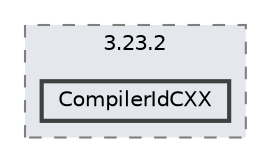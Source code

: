 digraph "ClienCpp/cmake-build-debug/CMakeFiles/3.23.2/CompilerIdCXX"
{
 // LATEX_PDF_SIZE
  bgcolor="transparent";
  edge [fontname=Helvetica,fontsize=10,labelfontname=Helvetica,labelfontsize=10];
  node [fontname=Helvetica,fontsize=10,shape=box,height=0.2,width=0.4];
  compound=true
  subgraph clusterdir_68b61fa183ed96ecd66ba08372b21a2d {
    graph [ bgcolor="#e4e8ed", pencolor="grey50", label="3.23.2", fontname=Helvetica,fontsize=10 style="filled,dashed", URL="dir_68b61fa183ed96ecd66ba08372b21a2d.html",tooltip=""]
  dir_25e4b6ae7b00a3e76018fda63885a3ea [label="CompilerIdCXX", fillcolor="#e4e8ed", color="grey25", style="filled,bold", URL="dir_25e4b6ae7b00a3e76018fda63885a3ea.html",tooltip=""];
  }
}
